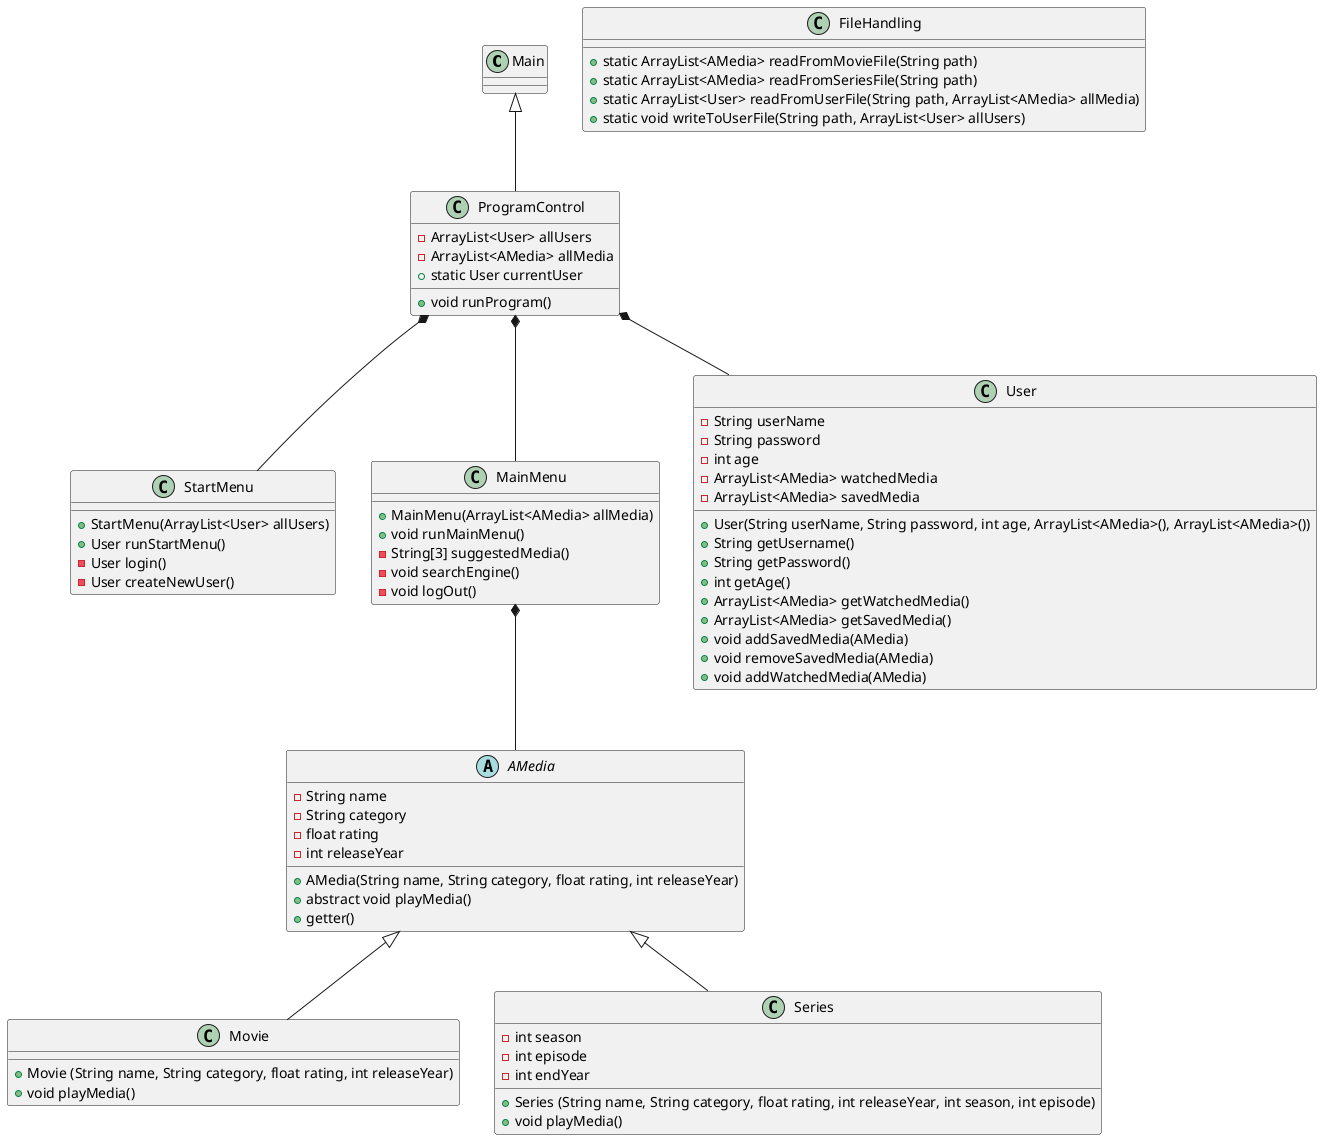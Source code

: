 @startuml
class Main
Main <|-- ProgramControl
ProgramControl *-- StartMenu
ProgramControl *-- MainMenu
ProgramControl *-- User

MainMenu *-- AMedia
AMedia <|-- Movie
AMedia <|-- Series

class ProgramControl{
- ArrayList<User> allUsers
- ArrayList<AMedia> allMedia
+ static User currentUser
+ void runProgram()
}

class StartMenu{
+ StartMenu(ArrayList<User> allUsers)
+ User runStartMenu()
- User login()
- User createNewUser()
}

class MainMenu{
+ MainMenu(ArrayList<AMedia> allMedia)
+ void runMainMenu()
- String[3] suggestedMedia()
- void searchEngine()
- void logOut()
}

abstract class AMedia{
- String name
- String category
- float rating
- int releaseYear
+ AMedia(String name, String category, float rating, int releaseYear)
+ abstract void playMedia()
+ getter()
}

class Movie{
+ Movie (String name, String category, float rating, int releaseYear)
+ void playMedia()
}

class Series{
- int season
- int episode
- int endYear
+ Series (String name, String category, float rating, int releaseYear, int season, int episode)
+ void playMedia()
}

class User{
- String userName
- String password
- int age
- ArrayList<AMedia> watchedMedia
- ArrayList<AMedia> savedMedia
+ User(String userName, String password, int age, ArrayList<AMedia>(), ArrayList<AMedia>())
+ String getUsername()
+ String getPassword()
+ int getAge()
+ ArrayList<AMedia> getWatchedMedia()
+ ArrayList<AMedia> getSavedMedia()
+ void addSavedMedia(AMedia)
+ void removeSavedMedia(AMedia)
+ void addWatchedMedia(AMedia)
}

class FileHandling{
+ static ArrayList<AMedia> readFromMovieFile(String path)
+ static ArrayList<AMedia> readFromSeriesFile(String path)
+ static ArrayList<User> readFromUserFile(String path, ArrayList<AMedia> allMedia)
+ static void writeToUserFile(String path, ArrayList<User> allUsers)
}

@enduml